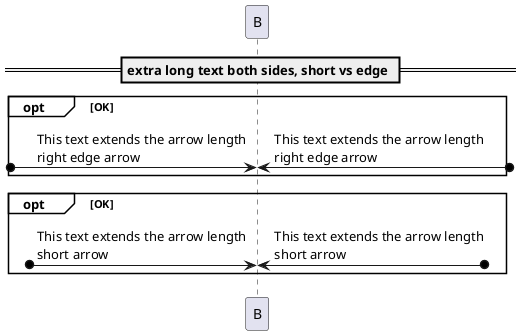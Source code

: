 {
  "sha1": "lud0850bpi36h5odey5l7ay17az4rex",
  "insertion": {
    "when": "2024-06-28T15:36:27.762Z",
    "url": "https://github.com/plantuml/plantuml/pull/1842",
    "user": "plantuml@gmail.com"
  }
}
@startuml
!pragma teoz true
participant B
== extra long text both sides, short vs edge ==
opt#transparent OK
   [o-> B : This text extends the arrow length\nright edge arrow
& B <-o] : This text extends the arrow length\nright edge arrow
end
opt#transparent OK /'in teoz'/
?o-> B : This text extends the arrow length\nshort arrow
& B <-o? : This text extends the arrow length\nshort arrow
end
@enduml
